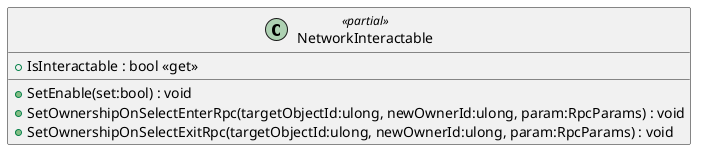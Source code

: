 @startuml
class NetworkInteractable <<partial>> {
    + IsInteractable : bool <<get>>
    + SetEnable(set:bool) : void
    + SetOwnershipOnSelectEnterRpc(targetObjectId:ulong, newOwnerId:ulong, param:RpcParams) : void
    + SetOwnershipOnSelectExitRpc(targetObjectId:ulong, newOwnerId:ulong, param:RpcParams) : void
}
@enduml
